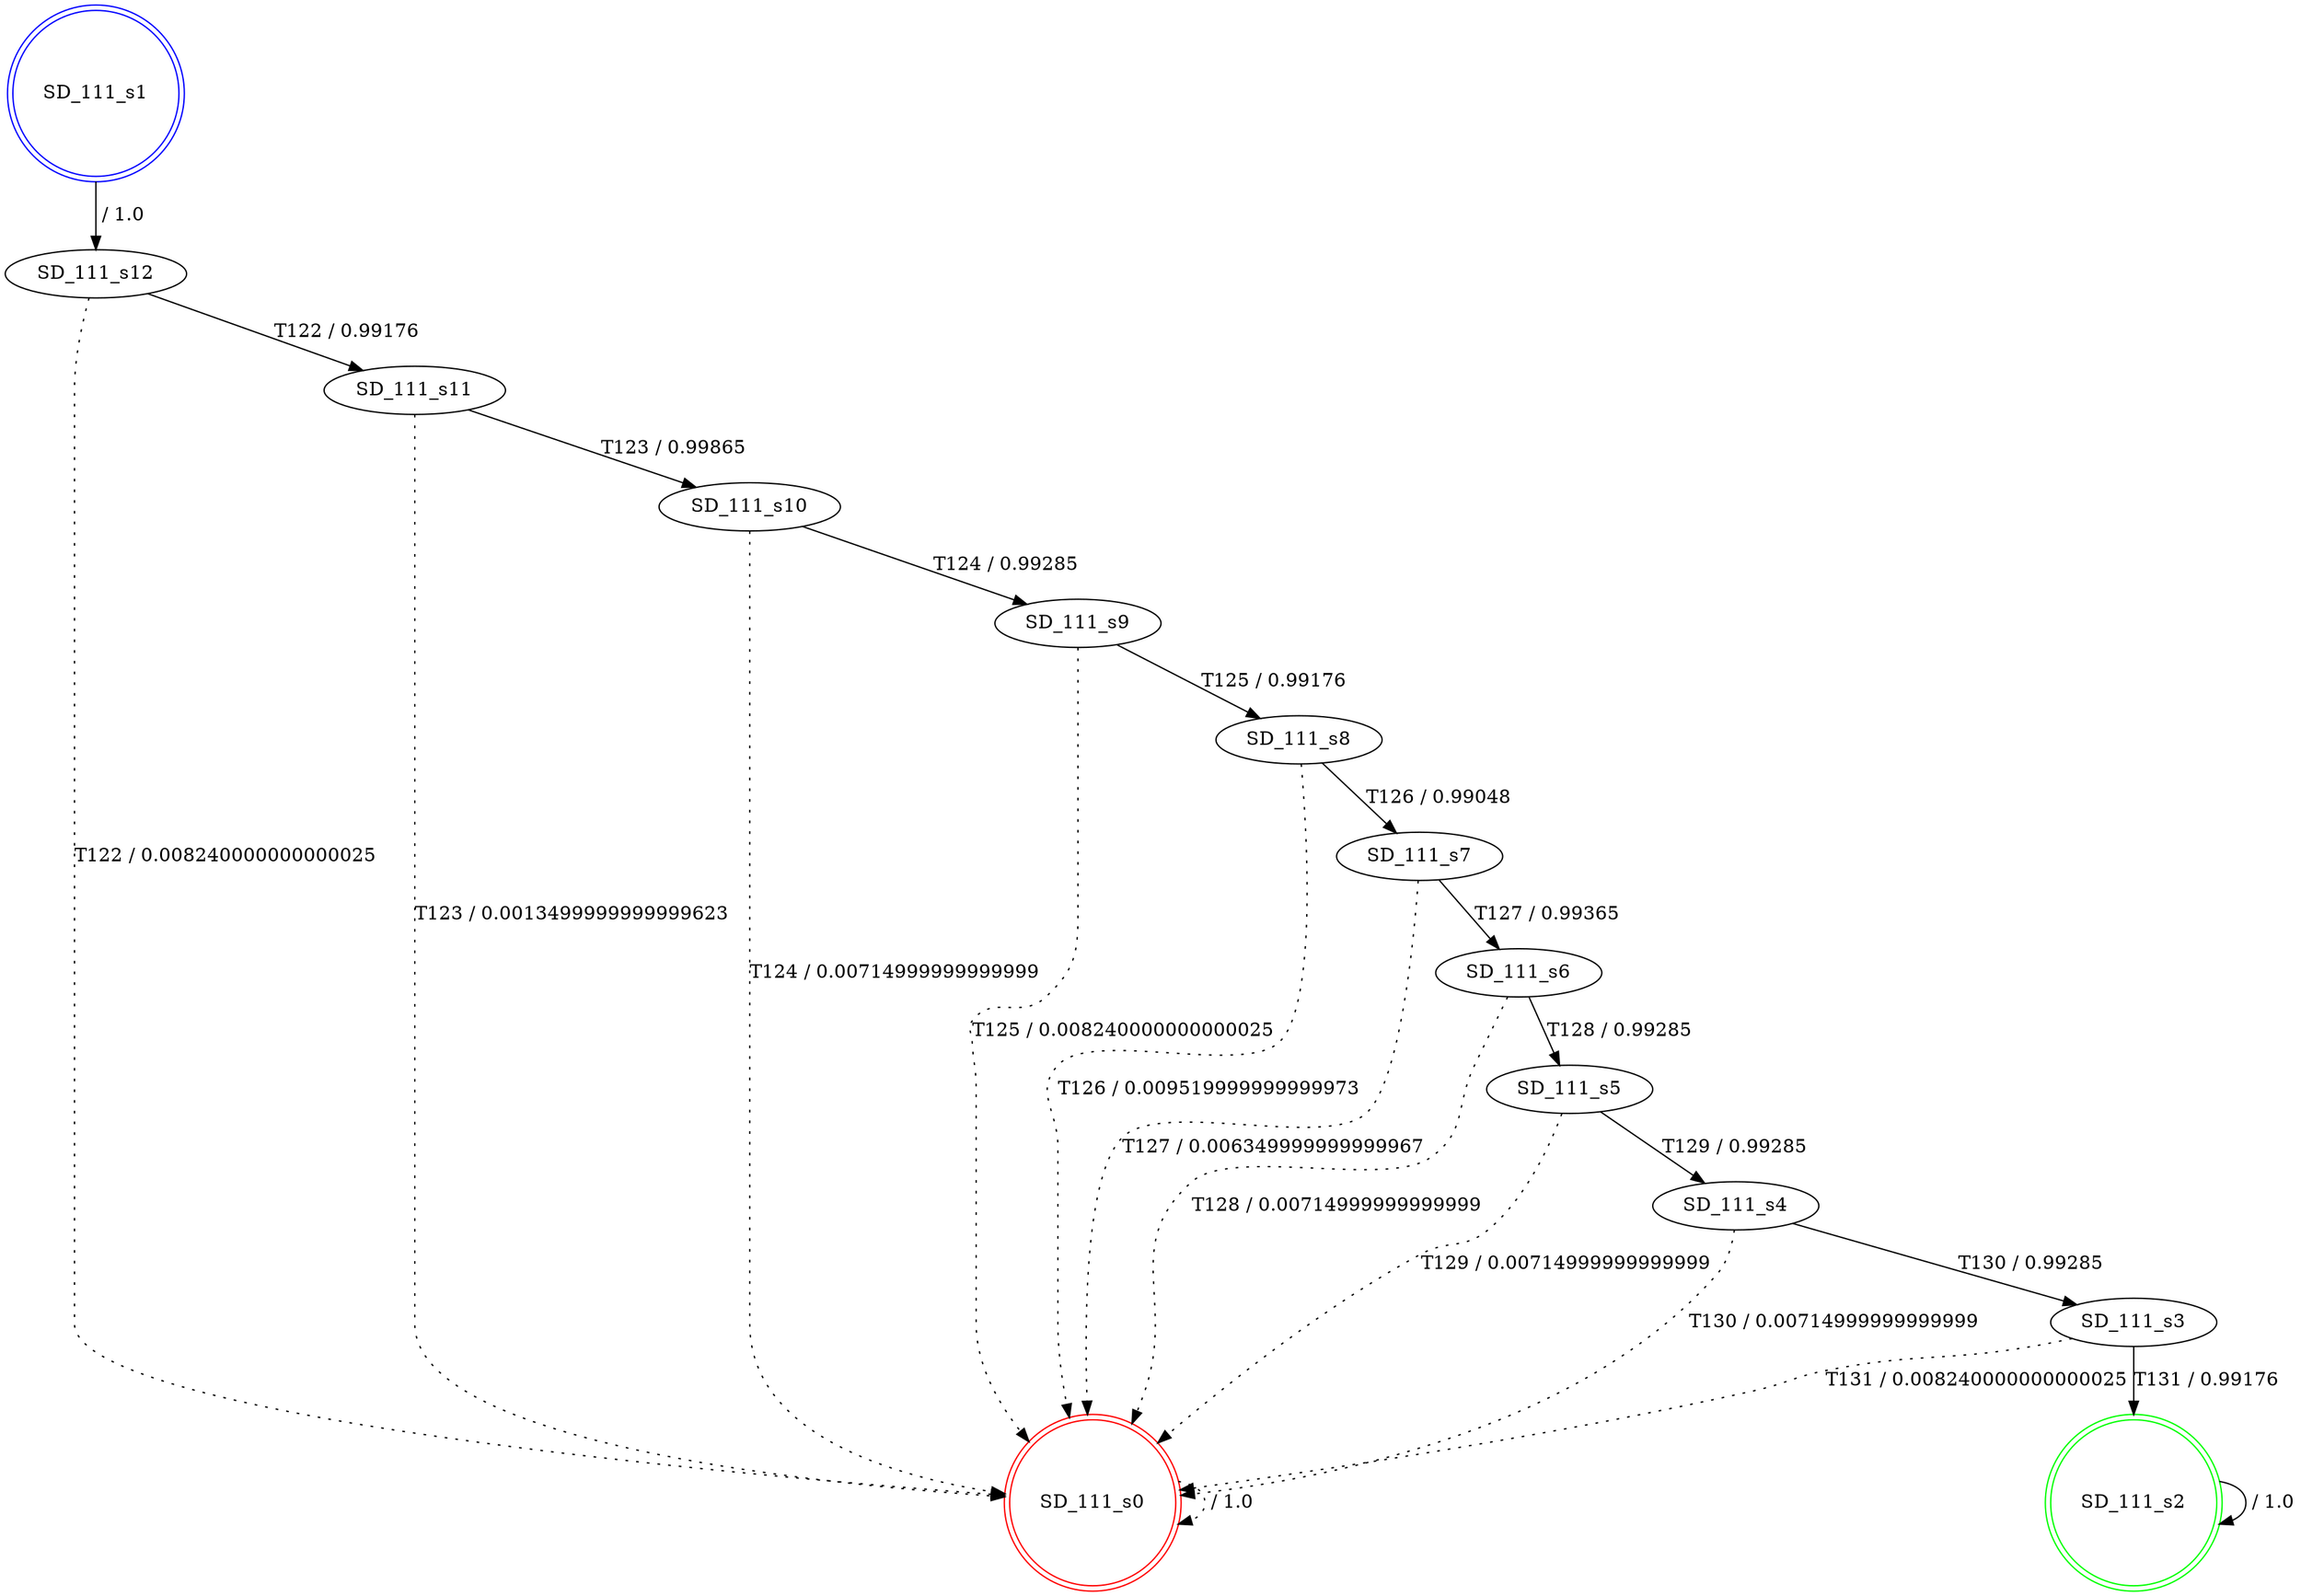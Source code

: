 digraph graphname {
SD_111_s0 [label="SD_111_s0",color=red,shape=doublecircle ];
SD_111_s1 [label="SD_111_s1",color=blue,shape=doublecircle ];
SD_111_s2 [label="SD_111_s2",color=green,shape=doublecircle ];
SD_111_s3 [label="SD_111_s3" ];
SD_111_s4 [label="SD_111_s4" ];
SD_111_s5 [label="SD_111_s5" ];
SD_111_s6 [label="SD_111_s6" ];
SD_111_s7 [label="SD_111_s7" ];
SD_111_s8 [label="SD_111_s8" ];
SD_111_s9 [label="SD_111_s9" ];
SD_111_s10 [label="SD_111_s10" ];
SD_111_s11 [label="SD_111_s11" ];
SD_111_s12 [label="SD_111_s12" ];
SD_111_s0 -> SD_111_s0 [label=" / 1.0", style=dotted];
SD_111_s1 -> SD_111_s12 [label=" / 1.0"];
SD_111_s2 -> SD_111_s2 [label=" / 1.0"];
SD_111_s3 -> SD_111_s2 [label="T131 / 0.99176"];
SD_111_s3 -> SD_111_s0 [label="T131 / 0.008240000000000025", style=dotted];
SD_111_s4 -> SD_111_s3 [label="T130 / 0.99285"];
SD_111_s4 -> SD_111_s0 [label="T130 / 0.00714999999999999", style=dotted];
SD_111_s5 -> SD_111_s4 [label="T129 / 0.99285"];
SD_111_s5 -> SD_111_s0 [label="T129 / 0.00714999999999999", style=dotted];
SD_111_s6 -> SD_111_s5 [label="T128 / 0.99285"];
SD_111_s6 -> SD_111_s0 [label="T128 / 0.00714999999999999", style=dotted];
SD_111_s7 -> SD_111_s6 [label="T127 / 0.99365"];
SD_111_s7 -> SD_111_s0 [label="T127 / 0.006349999999999967", style=dotted];
SD_111_s8 -> SD_111_s7 [label="T126 / 0.99048"];
SD_111_s8 -> SD_111_s0 [label="T126 / 0.009519999999999973", style=dotted];
SD_111_s9 -> SD_111_s8 [label="T125 / 0.99176"];
SD_111_s9 -> SD_111_s0 [label="T125 / 0.008240000000000025", style=dotted];
SD_111_s10 -> SD_111_s9 [label="T124 / 0.99285"];
SD_111_s10 -> SD_111_s0 [label="T124 / 0.00714999999999999", style=dotted];
SD_111_s11 -> SD_111_s10 [label="T123 / 0.99865"];
SD_111_s11 -> SD_111_s0 [label="T123 / 0.0013499999999999623", style=dotted];
SD_111_s12 -> SD_111_s11 [label="T122 / 0.99176"];
SD_111_s12 -> SD_111_s0 [label="T122 / 0.008240000000000025", style=dotted];
}